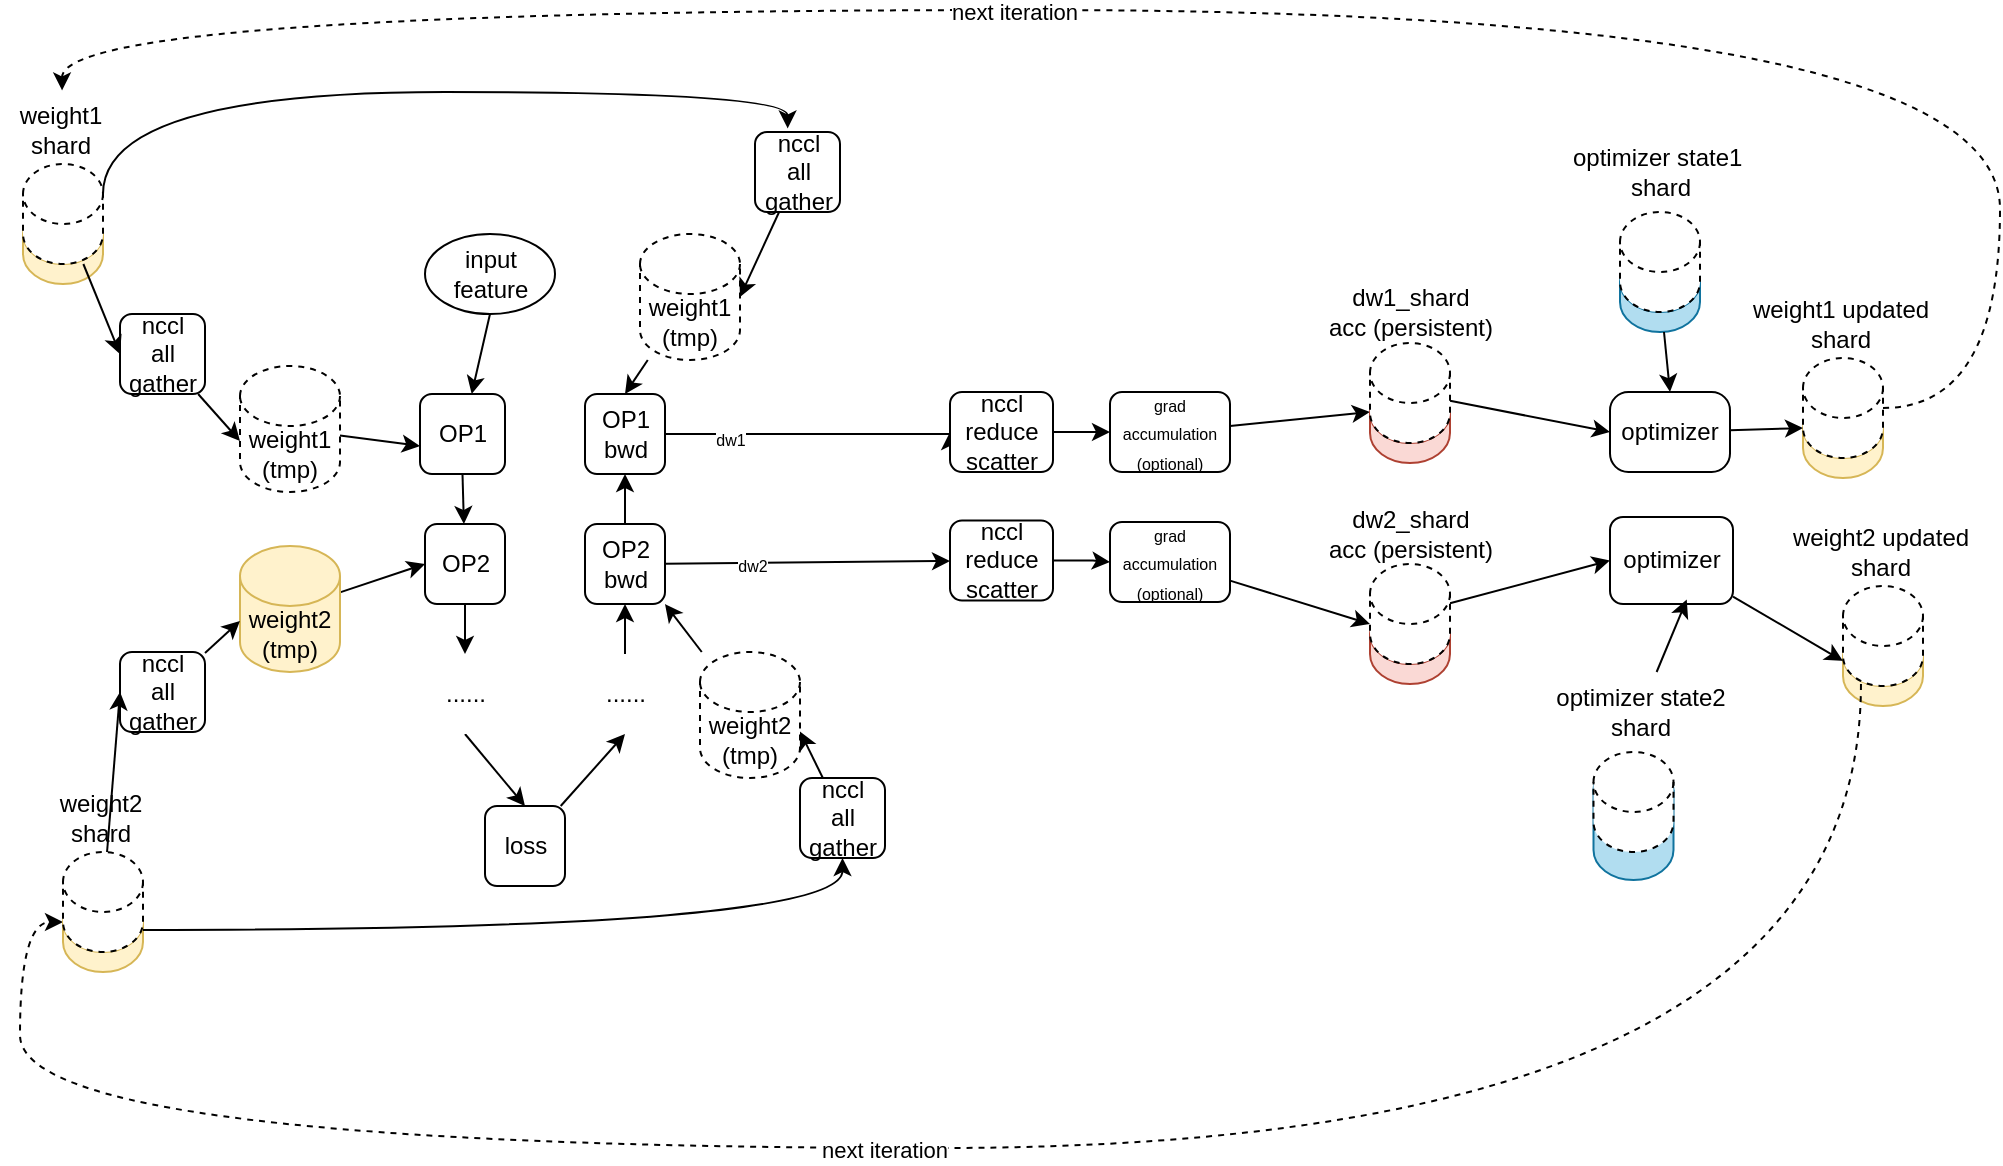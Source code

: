 <mxfile version="28.0.6">
  <diagram name="第 1 页" id="3RgGhk67AkncI_O1lfma">
    <mxGraphModel dx="1653" dy="857" grid="1" gridSize="10" guides="1" tooltips="1" connect="1" arrows="1" fold="1" page="1" pageScale="1" pageWidth="1169" pageHeight="827" math="0" shadow="0">
      <root>
        <mxCell id="0" />
        <mxCell id="1" parent="0" />
        <mxCell id="mJf4iHW6T038ThBtNpiY-1" style="rounded=0;orthogonalLoop=1;jettySize=auto;html=1;exitX=0.5;exitY=1;exitDx=0;exitDy=0;" edge="1" parent="1" source="mJf4iHW6T038ThBtNpiY-2" target="mJf4iHW6T038ThBtNpiY-4">
          <mxGeometry relative="1" as="geometry" />
        </mxCell>
        <mxCell id="mJf4iHW6T038ThBtNpiY-2" value="OP1" style="rounded=1;whiteSpace=wrap;html=1;" vertex="1" parent="1">
          <mxGeometry x="290" y="282" width="42.5" height="40" as="geometry" />
        </mxCell>
        <mxCell id="mJf4iHW6T038ThBtNpiY-3" style="edgeStyle=orthogonalEdgeStyle;rounded=0;orthogonalLoop=1;jettySize=auto;html=1;exitX=0.5;exitY=1;exitDx=0;exitDy=0;entryX=0.5;entryY=0;entryDx=0;entryDy=0;" edge="1" parent="1" source="mJf4iHW6T038ThBtNpiY-4" target="mJf4iHW6T038ThBtNpiY-8">
          <mxGeometry relative="1" as="geometry" />
        </mxCell>
        <mxCell id="mJf4iHW6T038ThBtNpiY-4" value="OP2" style="rounded=1;whiteSpace=wrap;html=1;" vertex="1" parent="1">
          <mxGeometry x="292.5" y="347" width="40" height="40" as="geometry" />
        </mxCell>
        <mxCell id="mJf4iHW6T038ThBtNpiY-5" style="rounded=0;orthogonalLoop=1;jettySize=auto;html=1;exitX=0.5;exitY=1;exitDx=0;exitDy=0;" edge="1" parent="1" source="mJf4iHW6T038ThBtNpiY-6" target="mJf4iHW6T038ThBtNpiY-2">
          <mxGeometry relative="1" as="geometry" />
        </mxCell>
        <mxCell id="mJf4iHW6T038ThBtNpiY-6" value="input feature" style="ellipse;whiteSpace=wrap;html=1;" vertex="1" parent="1">
          <mxGeometry x="292.5" y="202" width="65" height="40" as="geometry" />
        </mxCell>
        <mxCell id="mJf4iHW6T038ThBtNpiY-7" style="rounded=0;orthogonalLoop=1;jettySize=auto;html=1;exitX=0.5;exitY=1;exitDx=0;exitDy=0;entryX=0.5;entryY=0;entryDx=0;entryDy=0;" edge="1" parent="1" source="mJf4iHW6T038ThBtNpiY-8" target="mJf4iHW6T038ThBtNpiY-10">
          <mxGeometry relative="1" as="geometry" />
        </mxCell>
        <mxCell id="mJf4iHW6T038ThBtNpiY-8" value="......" style="rounded=1;whiteSpace=wrap;html=1;strokeColor=none;" vertex="1" parent="1">
          <mxGeometry x="292.5" y="412" width="40" height="40" as="geometry" />
        </mxCell>
        <mxCell id="mJf4iHW6T038ThBtNpiY-9" style="rounded=0;orthogonalLoop=1;jettySize=auto;html=1;entryX=0.5;entryY=1;entryDx=0;entryDy=0;" edge="1" parent="1" source="mJf4iHW6T038ThBtNpiY-10" target="mJf4iHW6T038ThBtNpiY-18">
          <mxGeometry relative="1" as="geometry" />
        </mxCell>
        <mxCell id="mJf4iHW6T038ThBtNpiY-10" value="loss" style="rounded=1;whiteSpace=wrap;html=1;" vertex="1" parent="1">
          <mxGeometry x="322.5" y="488" width="40" height="40" as="geometry" />
        </mxCell>
        <mxCell id="mJf4iHW6T038ThBtNpiY-11" value="" style="rounded=0;orthogonalLoop=1;jettySize=auto;html=1;" edge="1" parent="1" source="mJf4iHW6T038ThBtNpiY-13" target="mJf4iHW6T038ThBtNpiY-27">
          <mxGeometry relative="1" as="geometry" />
        </mxCell>
        <mxCell id="mJf4iHW6T038ThBtNpiY-12" value="&lt;font style=&quot;font-size: 8px;&quot;&gt;dw2&lt;/font&gt;" style="edgeLabel;html=1;align=center;verticalAlign=middle;resizable=0;points=[];" vertex="1" connectable="0" parent="mJf4iHW6T038ThBtNpiY-11">
          <mxGeometry x="-0.501" y="-1" relative="1" as="geometry">
            <mxPoint x="8" y="-1" as="offset" />
          </mxGeometry>
        </mxCell>
        <mxCell id="mJf4iHW6T038ThBtNpiY-13" value="&lt;div&gt;OP2&lt;/div&gt;&lt;div&gt;bwd&lt;/div&gt;" style="rounded=1;whiteSpace=wrap;html=1;" vertex="1" parent="1">
          <mxGeometry x="372.5" y="347" width="40" height="40" as="geometry" />
        </mxCell>
        <mxCell id="mJf4iHW6T038ThBtNpiY-14" style="edgeStyle=orthogonalEdgeStyle;rounded=0;orthogonalLoop=1;jettySize=auto;html=1;entryX=0;entryY=0.5;entryDx=0;entryDy=0;" edge="1" parent="1" source="mJf4iHW6T038ThBtNpiY-16" target="mJf4iHW6T038ThBtNpiY-25">
          <mxGeometry relative="1" as="geometry">
            <Array as="points">
              <mxPoint x="440" y="302" />
              <mxPoint x="440" y="302" />
            </Array>
          </mxGeometry>
        </mxCell>
        <mxCell id="mJf4iHW6T038ThBtNpiY-15" value="&lt;font style=&quot;font-size: 8px;&quot;&gt;dw1&lt;/font&gt;" style="edgeLabel;html=1;align=center;verticalAlign=middle;resizable=0;points=[];" vertex="1" connectable="0" parent="mJf4iHW6T038ThBtNpiY-14">
          <mxGeometry x="-0.714" y="-1" relative="1" as="geometry">
            <mxPoint x="12" y="1" as="offset" />
          </mxGeometry>
        </mxCell>
        <mxCell id="mJf4iHW6T038ThBtNpiY-16" value="&lt;div&gt;OP1&lt;/div&gt;&lt;div&gt;bwd&lt;/div&gt;" style="rounded=1;whiteSpace=wrap;html=1;" vertex="1" parent="1">
          <mxGeometry x="372.5" y="282" width="40" height="40" as="geometry" />
        </mxCell>
        <mxCell id="mJf4iHW6T038ThBtNpiY-17" style="edgeStyle=orthogonalEdgeStyle;rounded=0;orthogonalLoop=1;jettySize=auto;html=1;entryX=0.5;entryY=1;entryDx=0;entryDy=0;" edge="1" parent="1" source="mJf4iHW6T038ThBtNpiY-18" target="mJf4iHW6T038ThBtNpiY-13">
          <mxGeometry relative="1" as="geometry" />
        </mxCell>
        <mxCell id="mJf4iHW6T038ThBtNpiY-18" value="......" style="rounded=1;whiteSpace=wrap;html=1;strokeColor=none;" vertex="1" parent="1">
          <mxGeometry x="372.5" y="412" width="40" height="40" as="geometry" />
        </mxCell>
        <mxCell id="mJf4iHW6T038ThBtNpiY-19" style="rounded=0;orthogonalLoop=1;jettySize=auto;html=1;entryX=0.5;entryY=1;entryDx=0;entryDy=0;" edge="1" parent="1" source="mJf4iHW6T038ThBtNpiY-16" target="mJf4iHW6T038ThBtNpiY-16">
          <mxGeometry relative="1" as="geometry" />
        </mxCell>
        <mxCell id="mJf4iHW6T038ThBtNpiY-20" style="rounded=0;orthogonalLoop=1;jettySize=auto;html=1;entryX=0.5;entryY=1;entryDx=0;entryDy=0;exitX=0.5;exitY=0;exitDx=0;exitDy=0;" edge="1" parent="1" source="mJf4iHW6T038ThBtNpiY-13" target="mJf4iHW6T038ThBtNpiY-16">
          <mxGeometry relative="1" as="geometry">
            <mxPoint x="409.748" y="347" as="sourcePoint" />
            <mxPoint x="405.26" y="310.24" as="targetPoint" />
          </mxGeometry>
        </mxCell>
        <mxCell id="mJf4iHW6T038ThBtNpiY-21" style="rounded=0;orthogonalLoop=1;jettySize=auto;html=1;" edge="1" parent="1" source="mJf4iHW6T038ThBtNpiY-22">
          <mxGeometry relative="1" as="geometry">
            <mxPoint x="765" y="291" as="targetPoint" />
          </mxGeometry>
        </mxCell>
        <mxCell id="mJf4iHW6T038ThBtNpiY-22" value="&lt;div&gt;&lt;font style=&quot;font-size: 8px;&quot;&gt;grad accumulation&lt;br&gt;&lt;/font&gt;&lt;/div&gt;&lt;div&gt;&lt;font style=&quot;font-size: 8px;&quot;&gt;(optional)&lt;/font&gt;&lt;/div&gt;" style="rounded=1;whiteSpace=wrap;html=1;" vertex="1" parent="1">
          <mxGeometry x="635" y="281" width="60" height="40" as="geometry" />
        </mxCell>
        <mxCell id="mJf4iHW6T038ThBtNpiY-23" value="&lt;div&gt;&lt;font style=&quot;font-size: 8px;&quot;&gt;grad accumulation&lt;br&gt;&lt;/font&gt;&lt;/div&gt;&lt;div&gt;&lt;font style=&quot;font-size: 8px;&quot;&gt;(optional)&lt;/font&gt;&lt;/div&gt;" style="rounded=1;whiteSpace=wrap;html=1;" vertex="1" parent="1">
          <mxGeometry x="635" y="346" width="60" height="40" as="geometry" />
        </mxCell>
        <mxCell id="mJf4iHW6T038ThBtNpiY-24" style="edgeStyle=orthogonalEdgeStyle;rounded=0;orthogonalLoop=1;jettySize=auto;html=1;entryX=0;entryY=0.5;entryDx=0;entryDy=0;" edge="1" parent="1" source="mJf4iHW6T038ThBtNpiY-25" target="mJf4iHW6T038ThBtNpiY-22">
          <mxGeometry relative="1" as="geometry" />
        </mxCell>
        <mxCell id="mJf4iHW6T038ThBtNpiY-25" value="&lt;div&gt;nccl reduce&lt;/div&gt;&lt;div&gt;scatter&lt;/div&gt;" style="rounded=1;whiteSpace=wrap;html=1;" vertex="1" parent="1">
          <mxGeometry x="555" y="281" width="51.5" height="40" as="geometry" />
        </mxCell>
        <mxCell id="mJf4iHW6T038ThBtNpiY-26" style="edgeStyle=orthogonalEdgeStyle;rounded=0;orthogonalLoop=1;jettySize=auto;html=1;entryX=0;entryY=0.5;entryDx=0;entryDy=0;" edge="1" parent="1" source="mJf4iHW6T038ThBtNpiY-27" target="mJf4iHW6T038ThBtNpiY-23">
          <mxGeometry relative="1" as="geometry" />
        </mxCell>
        <mxCell id="mJf4iHW6T038ThBtNpiY-27" value="&lt;div&gt;nccl reduce&lt;/div&gt;&lt;div&gt;scatter&lt;br&gt;&lt;/div&gt;" style="rounded=1;whiteSpace=wrap;html=1;" vertex="1" parent="1">
          <mxGeometry x="555" y="345.25" width="51.5" height="40" as="geometry" />
        </mxCell>
        <mxCell id="mJf4iHW6T038ThBtNpiY-28" value="optimizer" style="rounded=1;whiteSpace=wrap;html=1;arcSize=23;" vertex="1" parent="1">
          <mxGeometry x="885" y="281" width="60" height="40" as="geometry" />
        </mxCell>
        <mxCell id="mJf4iHW6T038ThBtNpiY-29" value="optimizer" style="rounded=1;whiteSpace=wrap;html=1;" vertex="1" parent="1">
          <mxGeometry x="885" y="343.5" width="61.5" height="43.5" as="geometry" />
        </mxCell>
        <mxCell id="mJf4iHW6T038ThBtNpiY-30" value="&lt;div&gt;weight1&lt;/div&gt;&lt;div&gt;(tmp)&lt;/div&gt;" style="shape=cylinder3;whiteSpace=wrap;html=1;boundedLbl=1;backgroundOutline=1;size=15;dashed=1;" vertex="1" parent="1">
          <mxGeometry x="200" y="268" width="50" height="63" as="geometry" />
        </mxCell>
        <mxCell id="mJf4iHW6T038ThBtNpiY-31" style="edgeStyle=none;rounded=0;orthogonalLoop=1;jettySize=auto;html=1;entryX=0;entryY=0.5;entryDx=0;entryDy=0;" edge="1" parent="1" source="mJf4iHW6T038ThBtNpiY-32" target="mJf4iHW6T038ThBtNpiY-4">
          <mxGeometry relative="1" as="geometry" />
        </mxCell>
        <mxCell id="mJf4iHW6T038ThBtNpiY-32" value="&lt;div&gt;weight2&lt;/div&gt;(tmp)" style="shape=cylinder3;whiteSpace=wrap;html=1;boundedLbl=1;backgroundOutline=1;size=15;fillColor=#fff2cc;strokeColor=#d6b656;" vertex="1" parent="1">
          <mxGeometry x="200" y="358" width="50" height="63" as="geometry" />
        </mxCell>
        <mxCell id="mJf4iHW6T038ThBtNpiY-33" style="edgeStyle=none;rounded=0;orthogonalLoop=1;jettySize=auto;html=1;" edge="1" parent="1" source="mJf4iHW6T038ThBtNpiY-30">
          <mxGeometry relative="1" as="geometry">
            <mxPoint x="290" y="308" as="targetPoint" />
          </mxGeometry>
        </mxCell>
        <mxCell id="mJf4iHW6T038ThBtNpiY-43" value="" style="group" vertex="1" connectable="0" parent="1">
          <mxGeometry x="855" y="151" width="110" height="100" as="geometry" />
        </mxCell>
        <mxCell id="mJf4iHW6T038ThBtNpiY-44" value="" style="shape=cylinder3;whiteSpace=wrap;html=1;boundedLbl=1;backgroundOutline=1;size=15;fillColor=#b1ddf0;strokeColor=#10739e;" vertex="1" parent="mJf4iHW6T038ThBtNpiY-43">
          <mxGeometry x="35" y="60" width="40" height="40" as="geometry" />
        </mxCell>
        <mxCell id="mJf4iHW6T038ThBtNpiY-45" value="" style="shape=cylinder3;whiteSpace=wrap;html=1;boundedLbl=1;backgroundOutline=1;size=15;dashed=1;" vertex="1" parent="mJf4iHW6T038ThBtNpiY-43">
          <mxGeometry x="35" y="40" width="40" height="50" as="geometry" />
        </mxCell>
        <mxCell id="mJf4iHW6T038ThBtNpiY-46" value="&lt;div&gt;optimizer state1&amp;nbsp;&lt;/div&gt;&lt;div&gt;shard&lt;/div&gt;" style="text;html=1;align=center;verticalAlign=middle;resizable=0;points=[];autosize=1;strokeColor=none;fillColor=none;" vertex="1" parent="mJf4iHW6T038ThBtNpiY-43">
          <mxGeometry width="110" height="40" as="geometry" />
        </mxCell>
        <mxCell id="mJf4iHW6T038ThBtNpiY-47" style="edgeStyle=none;rounded=0;orthogonalLoop=1;jettySize=auto;html=1;entryX=0.5;entryY=0;entryDx=0;entryDy=0;" edge="1" parent="1" source="mJf4iHW6T038ThBtNpiY-44" target="mJf4iHW6T038ThBtNpiY-28">
          <mxGeometry relative="1" as="geometry" />
        </mxCell>
        <mxCell id="mJf4iHW6T038ThBtNpiY-48" style="edgeStyle=none;rounded=0;orthogonalLoop=1;jettySize=auto;html=1;entryX=0;entryY=0.5;entryDx=0;entryDy=0;" edge="1" parent="1" source="mJf4iHW6T038ThBtNpiY-78" target="mJf4iHW6T038ThBtNpiY-28">
          <mxGeometry relative="1" as="geometry" />
        </mxCell>
        <mxCell id="mJf4iHW6T038ThBtNpiY-49" style="edgeStyle=none;rounded=0;orthogonalLoop=1;jettySize=auto;html=1;entryX=0;entryY=0.5;entryDx=0;entryDy=0;" edge="1" parent="1" source="mJf4iHW6T038ThBtNpiY-81" target="mJf4iHW6T038ThBtNpiY-29">
          <mxGeometry relative="1" as="geometry" />
        </mxCell>
        <mxCell id="mJf4iHW6T038ThBtNpiY-50" value="" style="group" vertex="1" connectable="0" parent="1">
          <mxGeometry x="945" y="227" width="110" height="97" as="geometry" />
        </mxCell>
        <mxCell id="mJf4iHW6T038ThBtNpiY-51" value="" style="shape=cylinder3;whiteSpace=wrap;html=1;boundedLbl=1;backgroundOutline=1;size=15;fillColor=#fff2cc;strokeColor=#d6b656;" vertex="1" parent="mJf4iHW6T038ThBtNpiY-50">
          <mxGeometry x="36.5" y="57" width="40" height="40" as="geometry" />
        </mxCell>
        <mxCell id="mJf4iHW6T038ThBtNpiY-52" value="" style="shape=cylinder3;whiteSpace=wrap;html=1;boundedLbl=1;backgroundOutline=1;size=15;dashed=1;" vertex="1" parent="mJf4iHW6T038ThBtNpiY-50">
          <mxGeometry x="36.5" y="37" width="40" height="50" as="geometry" />
        </mxCell>
        <mxCell id="mJf4iHW6T038ThBtNpiY-53" value="&lt;div&gt;weight1 updated&lt;/div&gt;&lt;div&gt;shard&lt;br&gt;&lt;/div&gt;" style="text;html=1;align=center;verticalAlign=middle;resizable=0;points=[];autosize=1;strokeColor=none;fillColor=none;" vertex="1" parent="mJf4iHW6T038ThBtNpiY-50">
          <mxGeometry width="110" height="40" as="geometry" />
        </mxCell>
        <mxCell id="mJf4iHW6T038ThBtNpiY-54" value="" style="group" vertex="1" connectable="0" parent="1">
          <mxGeometry x="965" y="341" width="110" height="97" as="geometry" />
        </mxCell>
        <mxCell id="mJf4iHW6T038ThBtNpiY-55" value="" style="shape=cylinder3;whiteSpace=wrap;html=1;boundedLbl=1;backgroundOutline=1;size=15;fillColor=#fff2cc;strokeColor=#d6b656;" vertex="1" parent="mJf4iHW6T038ThBtNpiY-54">
          <mxGeometry x="36.5" y="57" width="40" height="40" as="geometry" />
        </mxCell>
        <mxCell id="mJf4iHW6T038ThBtNpiY-56" value="" style="shape=cylinder3;whiteSpace=wrap;html=1;boundedLbl=1;backgroundOutline=1;size=15;dashed=1;" vertex="1" parent="mJf4iHW6T038ThBtNpiY-54">
          <mxGeometry x="36.5" y="37" width="40" height="50" as="geometry" />
        </mxCell>
        <mxCell id="mJf4iHW6T038ThBtNpiY-57" value="&lt;div&gt;weight2 updated&lt;/div&gt;&lt;div&gt;shard&lt;br&gt;&lt;/div&gt;" style="text;html=1;align=center;verticalAlign=middle;resizable=0;points=[];autosize=1;strokeColor=none;fillColor=none;" vertex="1" parent="mJf4iHW6T038ThBtNpiY-54">
          <mxGeometry width="110" height="40" as="geometry" />
        </mxCell>
        <mxCell id="mJf4iHW6T038ThBtNpiY-60" style="edgeStyle=none;rounded=0;orthogonalLoop=1;jettySize=auto;html=1;entryX=0;entryY=0;entryDx=0;entryDy=15;entryPerimeter=0;" edge="1" parent="1" source="mJf4iHW6T038ThBtNpiY-28" target="mJf4iHW6T038ThBtNpiY-51">
          <mxGeometry relative="1" as="geometry" />
        </mxCell>
        <mxCell id="mJf4iHW6T038ThBtNpiY-61" style="edgeStyle=none;rounded=0;orthogonalLoop=1;jettySize=auto;html=1;entryX=0;entryY=0;entryDx=0;entryDy=17.5;entryPerimeter=0;" edge="1" parent="1" source="mJf4iHW6T038ThBtNpiY-29" target="mJf4iHW6T038ThBtNpiY-55">
          <mxGeometry relative="1" as="geometry" />
        </mxCell>
        <mxCell id="mJf4iHW6T038ThBtNpiY-62" style="edgeStyle=orthogonalEdgeStyle;rounded=0;orthogonalLoop=1;jettySize=auto;html=1;entryX=0.517;entryY=0.005;entryDx=0;entryDy=0;entryPerimeter=0;curved=1;dashed=1;" edge="1" parent="1" source="mJf4iHW6T038ThBtNpiY-52" target="mJf4iHW6T038ThBtNpiY-92">
          <mxGeometry relative="1" as="geometry">
            <mxPoint x="1085" y="301" as="targetPoint" />
            <Array as="points">
              <mxPoint x="1080" y="289" />
              <mxPoint x="1080" y="90" />
              <mxPoint x="111" y="90" />
            </Array>
          </mxGeometry>
        </mxCell>
        <mxCell id="mJf4iHW6T038ThBtNpiY-116" value="next iteration" style="edgeLabel;html=1;align=center;verticalAlign=middle;resizable=0;points=[];" vertex="1" connectable="0" parent="mJf4iHW6T038ThBtNpiY-62">
          <mxGeometry x="0.186" y="1" relative="1" as="geometry">
            <mxPoint as="offset" />
          </mxGeometry>
        </mxCell>
        <mxCell id="mJf4iHW6T038ThBtNpiY-63" style="edgeStyle=orthogonalEdgeStyle;rounded=0;orthogonalLoop=1;jettySize=auto;html=1;entryX=0;entryY=0;entryDx=0;entryDy=15;entryPerimeter=0;curved=1;dashed=1;" edge="1" parent="1" target="mJf4iHW6T038ThBtNpiY-100">
          <mxGeometry relative="1" as="geometry">
            <mxPoint x="1010.48" y="427" as="sourcePoint" />
            <mxPoint x="100.5" y="545" as="targetPoint" />
            <Array as="points">
              <mxPoint x="1011" y="659" />
              <mxPoint x="90" y="659" />
              <mxPoint x="90" y="546" />
            </Array>
          </mxGeometry>
        </mxCell>
        <mxCell id="mJf4iHW6T038ThBtNpiY-117" value="next iteration" style="edgeLabel;html=1;align=center;verticalAlign=middle;resizable=0;points=[];" vertex="1" connectable="0" parent="mJf4iHW6T038ThBtNpiY-63">
          <mxGeometry x="0.12" y="1" relative="1" as="geometry">
            <mxPoint as="offset" />
          </mxGeometry>
        </mxCell>
        <mxCell id="mJf4iHW6T038ThBtNpiY-76" value="" style="group" vertex="1" connectable="0" parent="1">
          <mxGeometry x="745" y="221" width="95" height="95.5" as="geometry" />
        </mxCell>
        <mxCell id="mJf4iHW6T038ThBtNpiY-77" value="" style="shape=cylinder3;whiteSpace=wrap;html=1;boundedLbl=1;backgroundOutline=1;size=15;fillColor=#fad9d5;strokeColor=#ae4132;" vertex="1" parent="mJf4iHW6T038ThBtNpiY-76">
          <mxGeometry x="20" y="55.5" width="40" height="40" as="geometry" />
        </mxCell>
        <mxCell id="mJf4iHW6T038ThBtNpiY-78" value="" style="shape=cylinder3;whiteSpace=wrap;html=1;boundedLbl=1;backgroundOutline=1;size=15;dashed=1;" vertex="1" parent="mJf4iHW6T038ThBtNpiY-76">
          <mxGeometry x="20" y="35.5" width="40" height="50" as="geometry" />
        </mxCell>
        <mxCell id="mJf4iHW6T038ThBtNpiY-79" value="&lt;div&gt;dw1_shard&lt;/div&gt;&lt;div&gt;acc (persistent)&lt;br&gt;&lt;/div&gt;" style="text;html=1;align=center;verticalAlign=middle;resizable=0;points=[];autosize=1;strokeColor=none;fillColor=none;" vertex="1" parent="mJf4iHW6T038ThBtNpiY-76">
          <mxGeometry x="-15" width="110" height="40" as="geometry" />
        </mxCell>
        <mxCell id="mJf4iHW6T038ThBtNpiY-80" value="" style="shape=cylinder3;whiteSpace=wrap;html=1;boundedLbl=1;backgroundOutline=1;size=15;fillColor=#fad9d5;strokeColor=#ae4132;" vertex="1" parent="1">
          <mxGeometry x="765" y="387" width="40" height="40" as="geometry" />
        </mxCell>
        <mxCell id="mJf4iHW6T038ThBtNpiY-81" value="" style="shape=cylinder3;whiteSpace=wrap;html=1;boundedLbl=1;backgroundOutline=1;size=15;dashed=1;" vertex="1" parent="1">
          <mxGeometry x="765" y="367" width="40" height="50" as="geometry" />
        </mxCell>
        <mxCell id="mJf4iHW6T038ThBtNpiY-82" value="&lt;div&gt;dw2_shard&lt;/div&gt;&lt;div&gt;acc (persistent)&lt;br&gt;&lt;/div&gt;" style="text;html=1;align=center;verticalAlign=middle;resizable=0;points=[];autosize=1;strokeColor=none;fillColor=none;" vertex="1" parent="1">
          <mxGeometry x="730" y="332" width="110" height="40" as="geometry" />
        </mxCell>
        <mxCell id="mJf4iHW6T038ThBtNpiY-83" style="rounded=0;orthogonalLoop=1;jettySize=auto;html=1;entryX=0;entryY=0;entryDx=0;entryDy=30;entryPerimeter=0;" edge="1" parent="1" source="mJf4iHW6T038ThBtNpiY-23" target="mJf4iHW6T038ThBtNpiY-81">
          <mxGeometry relative="1" as="geometry" />
        </mxCell>
        <mxCell id="mJf4iHW6T038ThBtNpiY-84" value="" style="group" vertex="1" connectable="0" parent="1">
          <mxGeometry x="845" y="421" width="110" height="104" as="geometry" />
        </mxCell>
        <mxCell id="mJf4iHW6T038ThBtNpiY-85" value="" style="shape=cylinder3;whiteSpace=wrap;html=1;boundedLbl=1;backgroundOutline=1;size=15;fillColor=#b1ddf0;strokeColor=#10739e;container=0;" vertex="1" parent="mJf4iHW6T038ThBtNpiY-84">
          <mxGeometry x="31.75" y="44" width="40" height="60" as="geometry" />
        </mxCell>
        <mxCell id="mJf4iHW6T038ThBtNpiY-86" value="" style="shape=cylinder3;whiteSpace=wrap;html=1;boundedLbl=1;backgroundOutline=1;size=15;dashed=1;container=0;" vertex="1" parent="mJf4iHW6T038ThBtNpiY-84">
          <mxGeometry x="31.75" y="40" width="40" height="50" as="geometry" />
        </mxCell>
        <mxCell id="mJf4iHW6T038ThBtNpiY-87" value="&lt;div&gt;optimizer state2 &lt;br&gt;&lt;/div&gt;&lt;div&gt;shard&lt;/div&gt;" style="text;html=1;align=center;verticalAlign=middle;resizable=0;points=[];autosize=1;strokeColor=none;fillColor=none;container=0;" vertex="1" parent="mJf4iHW6T038ThBtNpiY-84">
          <mxGeometry width="110" height="40" as="geometry" />
        </mxCell>
        <mxCell id="mJf4iHW6T038ThBtNpiY-88" style="edgeStyle=none;rounded=0;orthogonalLoop=1;jettySize=auto;html=1;entryX=0.624;entryY=0.949;entryDx=0;entryDy=0;entryPerimeter=0;" edge="1" parent="1" source="mJf4iHW6T038ThBtNpiY-87" target="mJf4iHW6T038ThBtNpiY-29">
          <mxGeometry relative="1" as="geometry" />
        </mxCell>
        <mxCell id="mJf4iHW6T038ThBtNpiY-93" value="" style="group" vertex="1" connectable="0" parent="1">
          <mxGeometry x="80" y="130" width="60" height="97" as="geometry" />
        </mxCell>
        <mxCell id="mJf4iHW6T038ThBtNpiY-90" value="" style="shape=cylinder3;whiteSpace=wrap;html=1;boundedLbl=1;backgroundOutline=1;size=15;fillColor=#fff2cc;strokeColor=#d6b656;" vertex="1" parent="mJf4iHW6T038ThBtNpiY-93">
          <mxGeometry x="11.5" y="57" width="40" height="40" as="geometry" />
        </mxCell>
        <mxCell id="mJf4iHW6T038ThBtNpiY-91" value="" style="shape=cylinder3;whiteSpace=wrap;html=1;boundedLbl=1;backgroundOutline=1;size=15;dashed=1;" vertex="1" parent="mJf4iHW6T038ThBtNpiY-93">
          <mxGeometry x="11.5" y="37" width="40" height="50" as="geometry" />
        </mxCell>
        <mxCell id="mJf4iHW6T038ThBtNpiY-92" value="&lt;div&gt;weight1&lt;/div&gt;&lt;div&gt;shard&lt;br&gt;&lt;/div&gt;" style="text;html=1;align=center;verticalAlign=middle;resizable=0;points=[];autosize=1;strokeColor=none;fillColor=none;" vertex="1" parent="mJf4iHW6T038ThBtNpiY-93">
          <mxGeometry width="60" height="40" as="geometry" />
        </mxCell>
        <mxCell id="mJf4iHW6T038ThBtNpiY-95" value="&lt;div&gt;nccl&lt;/div&gt;&lt;div&gt;all&lt;/div&gt;&lt;div&gt;gather&lt;br&gt;&lt;/div&gt;" style="rounded=1;whiteSpace=wrap;html=1;" vertex="1" parent="1">
          <mxGeometry x="140" y="242" width="42.5" height="40" as="geometry" />
        </mxCell>
        <mxCell id="mJf4iHW6T038ThBtNpiY-97" style="rounded=0;orthogonalLoop=1;jettySize=auto;html=1;entryX=0;entryY=0;entryDx=0;entryDy=37.5;entryPerimeter=0;" edge="1" parent="1" source="mJf4iHW6T038ThBtNpiY-95" target="mJf4iHW6T038ThBtNpiY-30">
          <mxGeometry relative="1" as="geometry" />
        </mxCell>
        <mxCell id="mJf4iHW6T038ThBtNpiY-98" style="rounded=0;orthogonalLoop=1;jettySize=auto;html=1;entryX=0;entryY=0.5;entryDx=0;entryDy=0;" edge="1" parent="1" source="mJf4iHW6T038ThBtNpiY-91" target="mJf4iHW6T038ThBtNpiY-95">
          <mxGeometry relative="1" as="geometry" />
        </mxCell>
        <mxCell id="mJf4iHW6T038ThBtNpiY-99" value="" style="group" vertex="1" connectable="0" parent="1">
          <mxGeometry x="100" y="474" width="60" height="97" as="geometry" />
        </mxCell>
        <mxCell id="mJf4iHW6T038ThBtNpiY-100" value="" style="shape=cylinder3;whiteSpace=wrap;html=1;boundedLbl=1;backgroundOutline=1;size=15;fillColor=#fff2cc;strokeColor=#d6b656;" vertex="1" parent="mJf4iHW6T038ThBtNpiY-99">
          <mxGeometry x="11.5" y="57" width="40" height="40" as="geometry" />
        </mxCell>
        <mxCell id="mJf4iHW6T038ThBtNpiY-101" value="" style="shape=cylinder3;whiteSpace=wrap;html=1;boundedLbl=1;backgroundOutline=1;size=15;dashed=1;" vertex="1" parent="mJf4iHW6T038ThBtNpiY-99">
          <mxGeometry x="11.5" y="37" width="40" height="50" as="geometry" />
        </mxCell>
        <mxCell id="mJf4iHW6T038ThBtNpiY-102" value="&lt;div&gt;weight2&lt;/div&gt;&lt;div&gt;shard&lt;br&gt;&lt;/div&gt;" style="text;html=1;align=center;verticalAlign=middle;resizable=0;points=[];autosize=1;strokeColor=none;fillColor=none;" vertex="1" parent="mJf4iHW6T038ThBtNpiY-99">
          <mxGeometry width="60" height="40" as="geometry" />
        </mxCell>
        <mxCell id="mJf4iHW6T038ThBtNpiY-103" value="&lt;div&gt;nccl&lt;/div&gt;&lt;div&gt;all&lt;/div&gt;&lt;div&gt;gather&lt;br&gt;&lt;/div&gt;" style="rounded=1;whiteSpace=wrap;html=1;" vertex="1" parent="1">
          <mxGeometry x="140" y="411" width="42.5" height="40" as="geometry" />
        </mxCell>
        <mxCell id="mJf4iHW6T038ThBtNpiY-104" style="rounded=0;orthogonalLoop=1;jettySize=auto;html=1;entryX=0;entryY=0.5;entryDx=0;entryDy=0;" edge="1" parent="1" source="mJf4iHW6T038ThBtNpiY-101" target="mJf4iHW6T038ThBtNpiY-103">
          <mxGeometry relative="1" as="geometry" />
        </mxCell>
        <mxCell id="mJf4iHW6T038ThBtNpiY-105" style="rounded=0;orthogonalLoop=1;jettySize=auto;html=1;entryX=0;entryY=0;entryDx=0;entryDy=37.5;entryPerimeter=0;" edge="1" parent="1" source="mJf4iHW6T038ThBtNpiY-103" target="mJf4iHW6T038ThBtNpiY-32">
          <mxGeometry relative="1" as="geometry" />
        </mxCell>
        <mxCell id="mJf4iHW6T038ThBtNpiY-109" style="edgeStyle=none;rounded=0;orthogonalLoop=1;jettySize=auto;html=1;entryX=0.5;entryY=0;entryDx=0;entryDy=0;" edge="1" parent="1" source="mJf4iHW6T038ThBtNpiY-106" target="mJf4iHW6T038ThBtNpiY-16">
          <mxGeometry relative="1" as="geometry" />
        </mxCell>
        <mxCell id="mJf4iHW6T038ThBtNpiY-106" value="&lt;div&gt;weight1&lt;/div&gt;&lt;div&gt;(tmp)&lt;/div&gt;" style="shape=cylinder3;whiteSpace=wrap;html=1;boundedLbl=1;backgroundOutline=1;size=15;dashed=1;" vertex="1" parent="1">
          <mxGeometry x="400" y="202" width="50" height="63" as="geometry" />
        </mxCell>
        <mxCell id="mJf4iHW6T038ThBtNpiY-108" style="edgeStyle=none;rounded=0;orthogonalLoop=1;jettySize=auto;html=1;entryX=1;entryY=1;entryDx=0;entryDy=0;" edge="1" parent="1" source="mJf4iHW6T038ThBtNpiY-107" target="mJf4iHW6T038ThBtNpiY-13">
          <mxGeometry relative="1" as="geometry" />
        </mxCell>
        <mxCell id="mJf4iHW6T038ThBtNpiY-107" value="&lt;div&gt;weight2&lt;/div&gt;(tmp)" style="shape=cylinder3;whiteSpace=wrap;html=1;boundedLbl=1;backgroundOutline=1;size=15;dashed=1;" vertex="1" parent="1">
          <mxGeometry x="430" y="411" width="50" height="63" as="geometry" />
        </mxCell>
        <mxCell id="mJf4iHW6T038ThBtNpiY-110" value="&lt;div&gt;nccl&lt;/div&gt;&lt;div&gt;all&lt;/div&gt;&lt;div&gt;gather&lt;br&gt;&lt;/div&gt;" style="rounded=1;whiteSpace=wrap;html=1;" vertex="1" parent="1">
          <mxGeometry x="480" y="474" width="42.5" height="40" as="geometry" />
        </mxCell>
        <mxCell id="mJf4iHW6T038ThBtNpiY-111" style="edgeStyle=none;rounded=0;orthogonalLoop=1;jettySize=auto;html=1;entryX=1;entryY=0;entryDx=0;entryDy=39.75;entryPerimeter=0;" edge="1" parent="1" source="mJf4iHW6T038ThBtNpiY-110" target="mJf4iHW6T038ThBtNpiY-107">
          <mxGeometry relative="1" as="geometry" />
        </mxCell>
        <mxCell id="mJf4iHW6T038ThBtNpiY-113" style="edgeStyle=none;rounded=0;orthogonalLoop=1;jettySize=auto;html=1;entryX=1;entryY=0.5;entryDx=0;entryDy=0;entryPerimeter=0;" edge="1" parent="1" source="mJf4iHW6T038ThBtNpiY-112" target="mJf4iHW6T038ThBtNpiY-106">
          <mxGeometry relative="1" as="geometry">
            <mxPoint x="490" y="211" as="targetPoint" />
          </mxGeometry>
        </mxCell>
        <mxCell id="mJf4iHW6T038ThBtNpiY-112" value="&lt;div&gt;nccl&lt;/div&gt;&lt;div&gt;all&lt;/div&gt;&lt;div&gt;gather&lt;br&gt;&lt;/div&gt;" style="rounded=1;whiteSpace=wrap;html=1;" vertex="1" parent="1">
          <mxGeometry x="457.5" y="151" width="42.5" height="40" as="geometry" />
        </mxCell>
        <mxCell id="mJf4iHW6T038ThBtNpiY-115" style="edgeStyle=orthogonalEdgeStyle;rounded=0;orthogonalLoop=1;jettySize=auto;html=1;exitX=1;exitY=0;exitDx=0;exitDy=15;exitPerimeter=0;entryX=0.384;entryY=-0.045;entryDx=0;entryDy=0;entryPerimeter=0;curved=1;" edge="1" parent="1" source="mJf4iHW6T038ThBtNpiY-91" target="mJf4iHW6T038ThBtNpiY-112">
          <mxGeometry relative="1" as="geometry">
            <Array as="points">
              <mxPoint x="131" y="131" />
              <mxPoint x="474" y="131" />
            </Array>
          </mxGeometry>
        </mxCell>
        <mxCell id="mJf4iHW6T038ThBtNpiY-118" style="edgeStyle=orthogonalEdgeStyle;rounded=0;orthogonalLoop=1;jettySize=auto;html=1;entryX=0.5;entryY=1;entryDx=0;entryDy=0;curved=1;" edge="1" parent="1" source="mJf4iHW6T038ThBtNpiY-101" target="mJf4iHW6T038ThBtNpiY-110">
          <mxGeometry relative="1" as="geometry">
            <Array as="points">
              <mxPoint x="501" y="550" />
            </Array>
          </mxGeometry>
        </mxCell>
      </root>
    </mxGraphModel>
  </diagram>
</mxfile>
